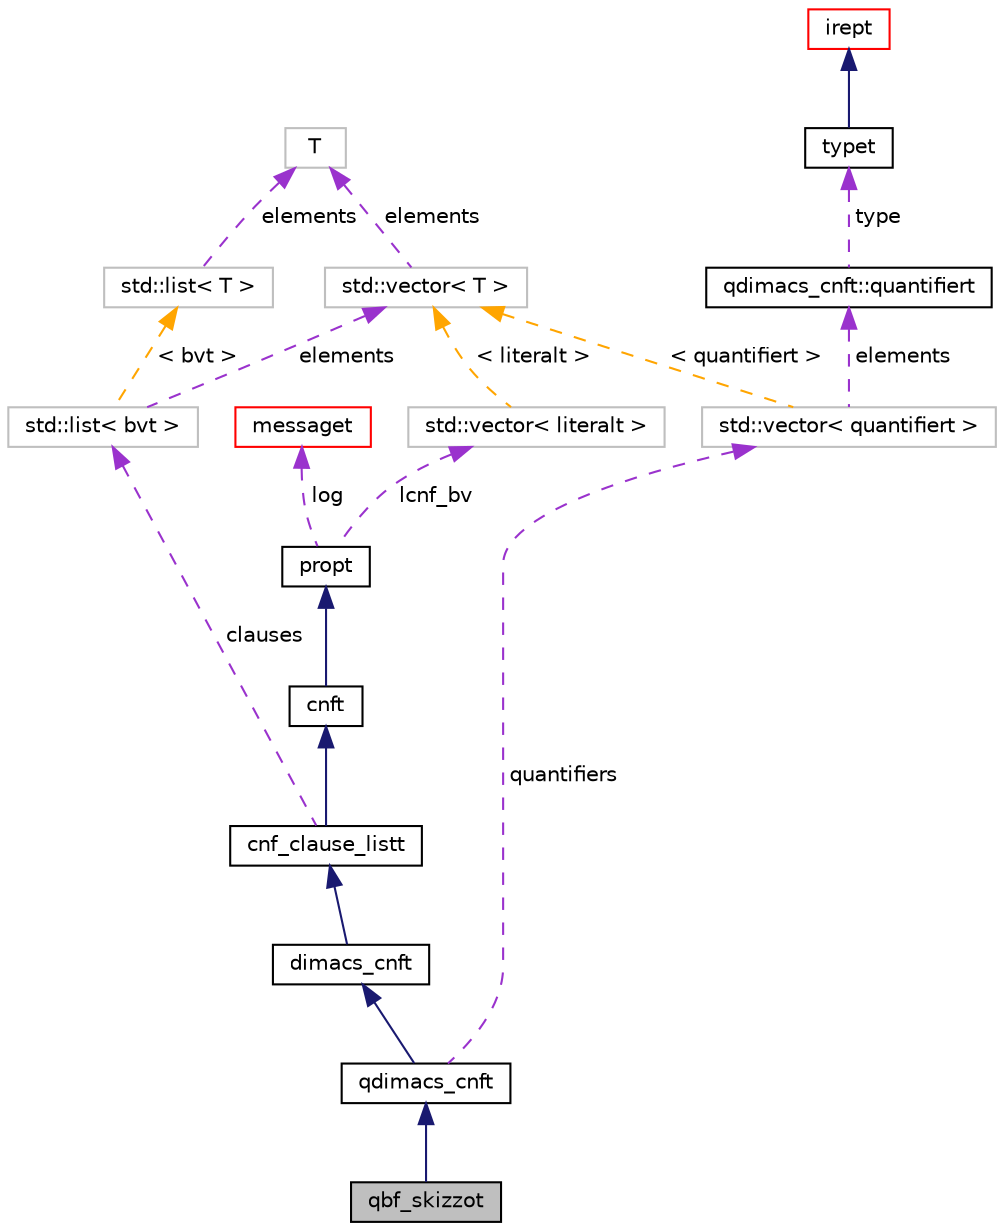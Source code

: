 digraph "qbf_skizzot"
{
 // LATEX_PDF_SIZE
  bgcolor="transparent";
  edge [fontname="Helvetica",fontsize="10",labelfontname="Helvetica",labelfontsize="10"];
  node [fontname="Helvetica",fontsize="10",shape=record];
  Node1 [label="qbf_skizzot",height=0.2,width=0.4,color="black", fillcolor="grey75", style="filled", fontcolor="black",tooltip=" "];
  Node2 -> Node1 [dir="back",color="midnightblue",fontsize="10",style="solid",fontname="Helvetica"];
  Node2 [label="qdimacs_cnft",height=0.2,width=0.4,color="black",URL="$classqdimacs__cnft.html",tooltip=" "];
  Node3 -> Node2 [dir="back",color="midnightblue",fontsize="10",style="solid",fontname="Helvetica"];
  Node3 [label="dimacs_cnft",height=0.2,width=0.4,color="black",URL="$classdimacs__cnft.html",tooltip=" "];
  Node4 -> Node3 [dir="back",color="midnightblue",fontsize="10",style="solid",fontname="Helvetica"];
  Node4 [label="cnf_clause_listt",height=0.2,width=0.4,color="black",URL="$classcnf__clause__listt.html",tooltip=" "];
  Node5 -> Node4 [dir="back",color="midnightblue",fontsize="10",style="solid",fontname="Helvetica"];
  Node5 [label="cnft",height=0.2,width=0.4,color="black",URL="$classcnft.html",tooltip=" "];
  Node6 -> Node5 [dir="back",color="midnightblue",fontsize="10",style="solid",fontname="Helvetica"];
  Node6 [label="propt",height=0.2,width=0.4,color="black",URL="$classpropt.html",tooltip="TO_BE_DOCUMENTED."];
  Node7 -> Node6 [dir="back",color="darkorchid3",fontsize="10",style="dashed",label=" log" ,fontname="Helvetica"];
  Node7 [label="messaget",height=0.2,width=0.4,color="red",URL="$classmessaget.html",tooltip="Class that provides messages with a built-in verbosity 'level'."];
  Node28 -> Node6 [dir="back",color="darkorchid3",fontsize="10",style="dashed",label=" lcnf_bv" ,fontname="Helvetica"];
  Node28 [label="std::vector\< literalt \>",height=0.2,width=0.4,color="grey75",tooltip=" "];
  Node10 -> Node28 [dir="back",color="orange",fontsize="10",style="dashed",label=" \< literalt \>" ,fontname="Helvetica"];
  Node10 [label="std::vector\< T \>",height=0.2,width=0.4,color="grey75",tooltip="STL class."];
  Node11 -> Node10 [dir="back",color="darkorchid3",fontsize="10",style="dashed",label=" elements" ,fontname="Helvetica"];
  Node11 [label="T",height=0.2,width=0.4,color="grey75",tooltip=" "];
  Node30 -> Node4 [dir="back",color="darkorchid3",fontsize="10",style="dashed",label=" clauses" ,fontname="Helvetica"];
  Node30 [label="std::list\< bvt \>",height=0.2,width=0.4,color="grey75",tooltip=" "];
  Node10 -> Node30 [dir="back",color="darkorchid3",fontsize="10",style="dashed",label=" elements" ,fontname="Helvetica"];
  Node31 -> Node30 [dir="back",color="orange",fontsize="10",style="dashed",label=" \< bvt \>" ,fontname="Helvetica"];
  Node31 [label="std::list\< T \>",height=0.2,width=0.4,color="grey75",tooltip="STL class."];
  Node11 -> Node31 [dir="back",color="darkorchid3",fontsize="10",style="dashed",label=" elements" ,fontname="Helvetica"];
  Node32 -> Node2 [dir="back",color="darkorchid3",fontsize="10",style="dashed",label=" quantifiers" ,fontname="Helvetica"];
  Node32 [label="std::vector\< quantifiert \>",height=0.2,width=0.4,color="grey75",tooltip=" "];
  Node33 -> Node32 [dir="back",color="darkorchid3",fontsize="10",style="dashed",label=" elements" ,fontname="Helvetica"];
  Node33 [label="qdimacs_cnft::quantifiert",height=0.2,width=0.4,color="black",URL="$classqdimacs__cnft_1_1quantifiert.html",tooltip=" "];
  Node34 -> Node33 [dir="back",color="darkorchid3",fontsize="10",style="dashed",label=" type" ,fontname="Helvetica"];
  Node34 [label="typet",height=0.2,width=0.4,color="black",URL="$classtypet.html",tooltip="The type of an expression, extends irept."];
  Node20 -> Node34 [dir="back",color="midnightblue",fontsize="10",style="solid",fontname="Helvetica"];
  Node20 [label="irept",height=0.2,width=0.4,color="red",URL="$classirept.html",tooltip="There are a large number of kinds of tree structured or tree-like data in CPROVER."];
  Node10 -> Node32 [dir="back",color="orange",fontsize="10",style="dashed",label=" \< quantifiert \>" ,fontname="Helvetica"];
}
